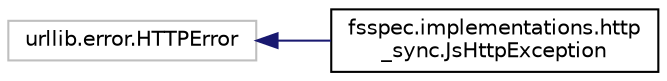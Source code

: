 digraph "Graphical Class Hierarchy"
{
 // LATEX_PDF_SIZE
  edge [fontname="Helvetica",fontsize="10",labelfontname="Helvetica",labelfontsize="10"];
  node [fontname="Helvetica",fontsize="10",shape=record];
  rankdir="LR";
  Node6644 [label="urllib.error.HTTPError",height=0.2,width=0.4,color="grey75", fillcolor="white", style="filled",tooltip=" "];
  Node6644 -> Node0 [dir="back",color="midnightblue",fontsize="10",style="solid",fontname="Helvetica"];
  Node0 [label="fsspec.implementations.http\l_sync.JsHttpException",height=0.2,width=0.4,color="black", fillcolor="white", style="filled",URL="$classfsspec_1_1implementations_1_1http__sync_1_1JsHttpException.html",tooltip=" "];
}
